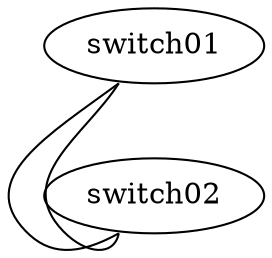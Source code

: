 graph training {
 "switch01" [function="leaf" os="CumulusCommunity/cumulus-vx" version="3.5.3" memory="768" config="./helper_scripts/extra_switch_config.sh" mgmt_ip="192.168.200.1"]
 "switch02" [function="leaf" os="CumulusCommunity/cumulus-vx" version="3.5.3" memory="768" config="./helper_scripts/extra_switch_config.sh" mgmt_ip="192.168.200.2"]

 "switch01":"swp1" -- "switch02":"swp1"
 "switch01":"swp2" -- "switch02":"swp2"

 }
